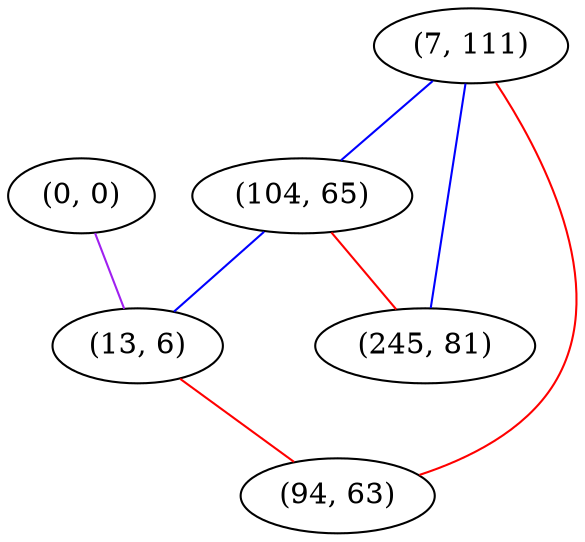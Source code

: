 graph "" {
"(0, 0)";
"(7, 111)";
"(104, 65)";
"(13, 6)";
"(94, 63)";
"(245, 81)";
"(0, 0)" -- "(13, 6)"  [color=purple, key=0, weight=4];
"(7, 111)" -- "(104, 65)"  [color=blue, key=0, weight=3];
"(7, 111)" -- "(245, 81)"  [color=blue, key=0, weight=3];
"(7, 111)" -- "(94, 63)"  [color=red, key=0, weight=1];
"(104, 65)" -- "(13, 6)"  [color=blue, key=0, weight=3];
"(104, 65)" -- "(245, 81)"  [color=red, key=0, weight=1];
"(13, 6)" -- "(94, 63)"  [color=red, key=0, weight=1];
}
